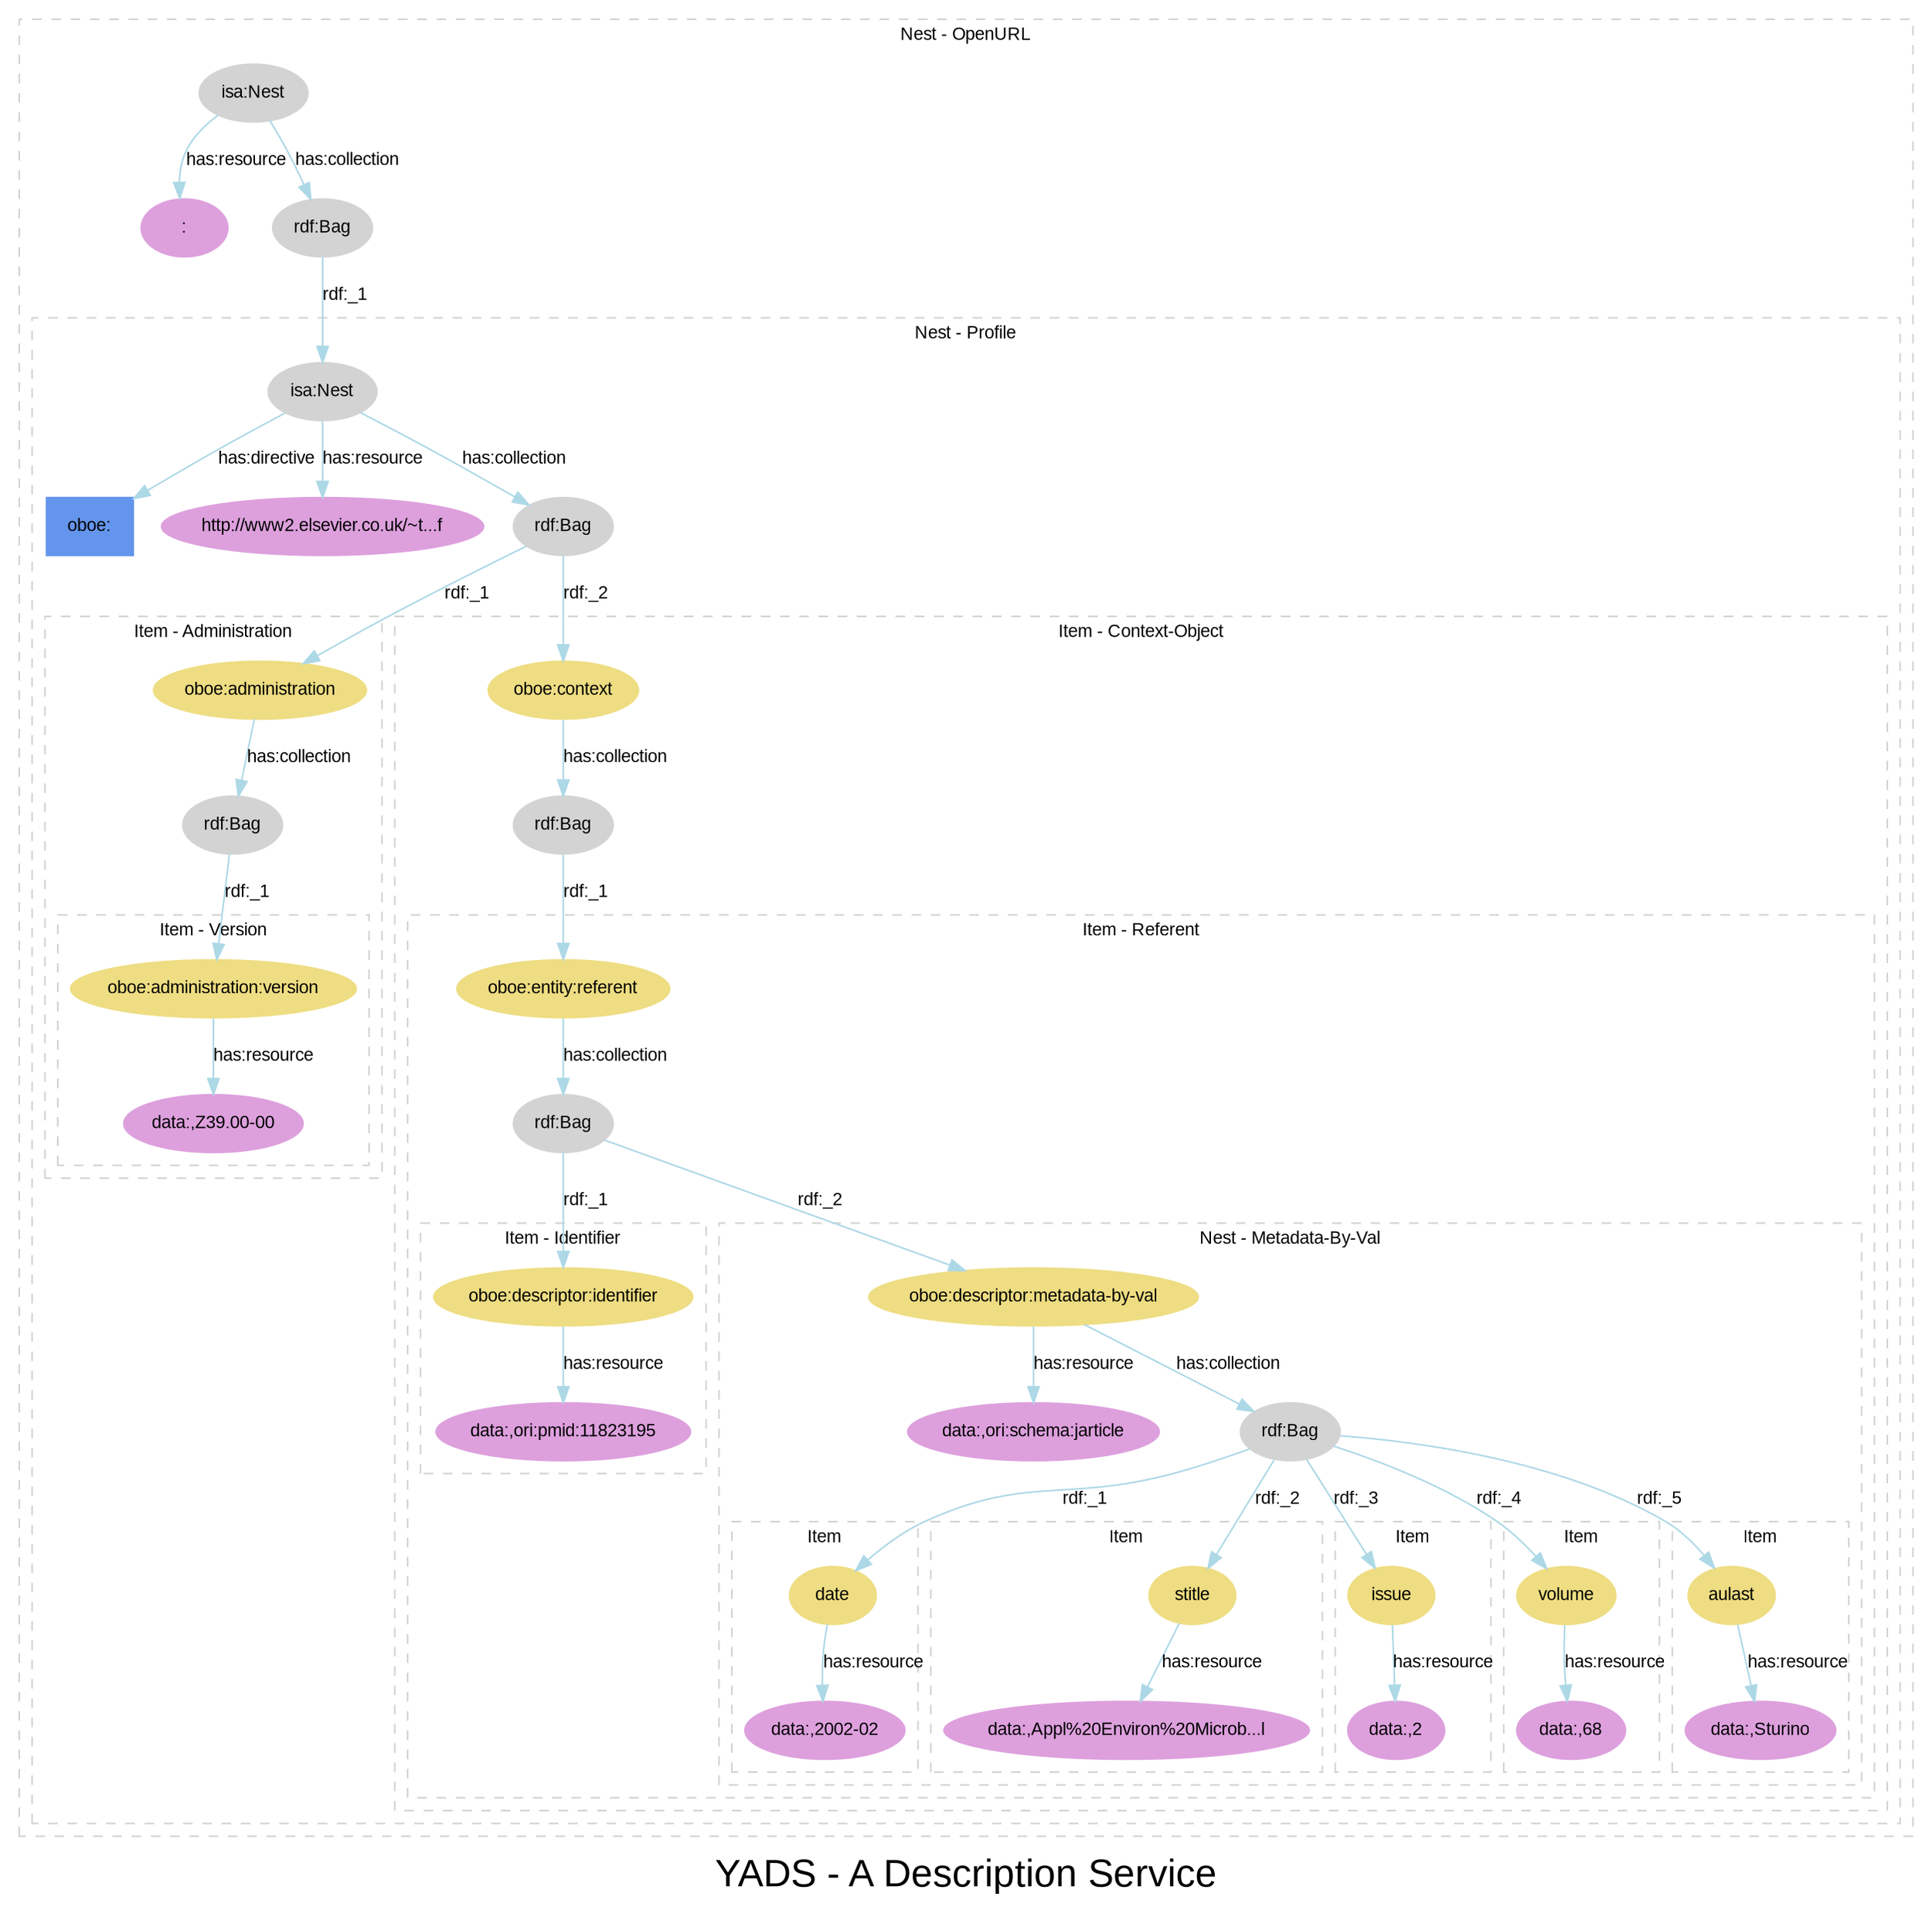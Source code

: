 
digraph yads { 

graph [
  fontname=arial, fontsize=24
  label="YADS - A Description Service"
];
node [
  fontname=arial, fontsize=11, fontcolor=black,
  style=filled, color=cornflowerblue,
];
edge [
  fontname=arial, fontsize=11, fontcolor=black,
  style=filled, color=lightblue,
];
rankdir=TB;

subgraph cluster_1 {

  style=dashed; color=lightgrey;
  fontname=arial; fontsize=11;
  fontcolor="black"; label="Nest - OpenURL";

  ":_1" [label="isa:Nest", color=lightgrey, URL="http://www2.elsevier.co.uk/~tony/1014/yads-schema-2002-04-03#Nest"];
  ":_1" -> ":" [label="has:resource", URL="http://www2.elsevier.co.uk/~tony/1014/yads-schema-2002-04-03#resource"];
  ":_1" -> ":_2" [label="has:collection", URL="http://www2.elsevier.co.uk/~tony/1014/yads-schema-2002-04-03#collection"];
  ":_2" [label="rdf:Bag", color=lightgrey];
  ":" [color=plum, URL=""];
  ":_2" [label="rdf:Bag", color=lightgrey, URL="http://www.w3.org/1999/02/22-rdf-syntax-ns#Bag"];
  ":_2" -> ":_3" [label="rdf:_1", URL="http://www.w3.org/1999/02/22-rdf-syntax-ns#_1"];
":_3" [label="isa:Nest"]

subgraph cluster_3 {

  style=dashed; color=lightgrey;
  fontname=arial; fontsize=11;
  fontcolor="black"; label="Nest - Profile";

  ":_3" [label="isa:Nest", color=lightgrey, URL="http://www2.elsevier.co.uk/~tony/1014/yads-schema-2002-04-03#Nest"];
  ":_3" -> "node_1" [label="has:directive", URL="http://www2.elsevier.co.uk/~tony/1014/yads-schema-2002-04-03#directive"];
  ":_3" -> "http://www2.elsevier.co.uk/~t...f" [label="has:resource", URL="http://www2.elsevier.co.uk/~tony/1014/yads-schema-2002-04-03#resource"];
  ":_3" -> ":_4" [label="has:collection", URL="http://www2.elsevier.co.uk/~tony/1014/yads-schema-2002-04-03#collection"];
  ":_4" [label="rdf:Bag", color=lightgrey];
  "node_1" [shape=box, label="oboe:"];
  "http://www2.elsevier.co.uk/~t...f" [color=plum, URL="http://www2.elsevier.co.uk/~tony/oboe/oboe.rdf"];
  ":_4" [label="rdf:Bag", color=lightgrey, URL="http://www.w3.org/1999/02/22-rdf-syntax-ns#Bag"];
  ":_4" -> ":_5" [label="rdf:_1", URL="http://www.w3.org/1999/02/22-rdf-syntax-ns#_1"];
":_5" [label="isa:Item"]
  ":_4" -> ":_8" [label="rdf:_2", URL="http://www.w3.org/1999/02/22-rdf-syntax-ns#_2"];
":_8" [label="isa:Item"]

subgraph cluster_5 {

  style=dashed; color=lightgrey;
  fontname=arial; fontsize=11;
  fontcolor="black"; label="Item - Administration";

  ":_5" [label="oboe:administration", color=lightgoldenrod];

  ":_5" -> ":_6" [label="has:collection", URL="http://www2.elsevier.co.uk/~tony/1014/yads-schema-2002-04-03#collection"];
  ":_6" [label="rdf:Bag", color=lightgrey];
  ":_6" [label="rdf:Bag", color=lightgrey, URL="http://www.w3.org/1999/02/22-rdf-syntax-ns#Bag"];
  ":_6" -> ":_7" [label="rdf:_1", URL="http://www.w3.org/1999/02/22-rdf-syntax-ns#_1"];
":_7" [label="isa:Item"]

subgraph cluster_7 {

  style=dashed; color=lightgrey;
  fontname=arial; fontsize=11;
  fontcolor="black"; label="Item - Version";

  ":_7" [label="oboe:administration:version", color=lightgoldenrod];

  ":_7" -> "data:,Z39.00-00" [label="has:resource", URL="http://www2.elsevier.co.uk/~tony/1014/yads-schema-2002-04-03#resource"];
  "data:,Z39.00-00" [color=plum, URL="data:,Z39.00-00"];
}

}

subgraph cluster_8 {

  style=dashed; color=lightgrey;
  fontname=arial; fontsize=11;
  fontcolor="black"; label="Item - Context-Object";

  ":_8" [label="oboe:context", color=lightgoldenrod];

  ":_8" -> ":_9" [label="has:collection", URL="http://www2.elsevier.co.uk/~tony/1014/yads-schema-2002-04-03#collection"];
  ":_9" [label="rdf:Bag", color=lightgrey];
  ":_9" [label="rdf:Bag", color=lightgrey, URL="http://www.w3.org/1999/02/22-rdf-syntax-ns#Bag"];
  ":_9" -> ":_10" [label="rdf:_1", URL="http://www.w3.org/1999/02/22-rdf-syntax-ns#_1"];
":_10" [label="isa:Item"]

subgraph cluster_10 {

  style=dashed; color=lightgrey;
  fontname=arial; fontsize=11;
  fontcolor="black"; label="Item - Referent";

  ":_10" [label="oboe:entity:referent", color=lightgoldenrod];

  ":_10" -> ":_11" [label="has:collection", URL="http://www2.elsevier.co.uk/~tony/1014/yads-schema-2002-04-03#collection"];
  ":_11" [label="rdf:Bag", color=lightgrey];
  ":_11" [label="rdf:Bag", color=lightgrey, URL="http://www.w3.org/1999/02/22-rdf-syntax-ns#Bag"];
  ":_11" -> ":_12" [label="rdf:_1", URL="http://www.w3.org/1999/02/22-rdf-syntax-ns#_1"];
":_12" [label="isa:Item"]
  ":_11" -> ":_13" [label="rdf:_2", URL="http://www.w3.org/1999/02/22-rdf-syntax-ns#_2"];
":_13" [label="isa:Nest"]

subgraph cluster_12 {

  style=dashed; color=lightgrey;
  fontname=arial; fontsize=11;
  fontcolor="black"; label="Item - Identifier";

  ":_12" [label="oboe:descriptor:identifier", color=lightgoldenrod];

  ":_12" -> "data:,ori:pmid:11823195" [label="has:resource", URL="http://www2.elsevier.co.uk/~tony/1014/yads-schema-2002-04-03#resource"];
  "data:,ori:pmid:11823195" [color=plum, URL="data:,ori:pmid:11823195"];
}

subgraph cluster_13 {

  style=dashed; color=lightgrey;
  fontname=arial; fontsize=11;
  fontcolor="black"; label="Nest - Metadata-By-Val";

  ":_13" [label="oboe:descriptor:metadata-by-val", color=lightgoldenrod];

  ":_13" -> "data:,ori:schema:jarticle" [label="has:resource", URL="http://www2.elsevier.co.uk/~tony/1014/yads-schema-2002-04-03#resource"];
  ":_13" -> ":_14" [label="has:collection", URL="http://www2.elsevier.co.uk/~tony/1014/yads-schema-2002-04-03#collection"];
  ":_14" [label="rdf:Bag", color=lightgrey];
  "data:,ori:schema:jarticle" [color=plum, URL="data:,ori:schema:jarticle"];
  ":_14" [label="rdf:Bag", color=lightgrey, URL="http://www.w3.org/1999/02/22-rdf-syntax-ns#Bag"];
  ":_14" -> ":_15" [label="rdf:_1", URL="http://www.w3.org/1999/02/22-rdf-syntax-ns#_1"];
":_15" [label="isa:Item"]
  ":_14" -> ":_16" [label="rdf:_2", URL="http://www.w3.org/1999/02/22-rdf-syntax-ns#_2"];
":_16" [label="isa:Item"]
  ":_14" -> ":_17" [label="rdf:_3", URL="http://www.w3.org/1999/02/22-rdf-syntax-ns#_3"];
":_17" [label="isa:Item"]
  ":_14" -> ":_18" [label="rdf:_4", URL="http://www.w3.org/1999/02/22-rdf-syntax-ns#_4"];
":_18" [label="isa:Item"]
  ":_14" -> ":_19" [label="rdf:_5", URL="http://www.w3.org/1999/02/22-rdf-syntax-ns#_5"];
":_19" [label="isa:Item"]

subgraph cluster_15 {

  style=dashed; color=lightgrey;
  fontname=arial; fontsize=11;
  fontcolor="black"; label="Item";

  ":_15" [label="date", color=lightgoldenrod];

  ":_15" -> "data:,2002-02" [label="has:resource", URL="http://www2.elsevier.co.uk/~tony/1014/yads-schema-2002-04-03#resource"];
  "data:,2002-02" [color=plum, URL="data:,2002-02"];
}

subgraph cluster_16 {

  style=dashed; color=lightgrey;
  fontname=arial; fontsize=11;
  fontcolor="black"; label="Item";

  ":_16" [label="stitle", color=lightgoldenrod];

  ":_16" -> "data:,Appl%20Environ%20Microb...l" [label="has:resource", URL="http://www2.elsevier.co.uk/~tony/1014/yads-schema-2002-04-03#resource"];
  "data:,Appl%20Environ%20Microb...l" [color=plum, URL="data:,Appl%20Environ%20Microbiol"];
}

subgraph cluster_17 {

  style=dashed; color=lightgrey;
  fontname=arial; fontsize=11;
  fontcolor="black"; label="Item";

  ":_17" [label="issue", color=lightgoldenrod];

  ":_17" -> "data:,2" [label="has:resource", URL="http://www2.elsevier.co.uk/~tony/1014/yads-schema-2002-04-03#resource"];
  "data:,2" [color=plum, URL="data:,2"];
}

subgraph cluster_18 {

  style=dashed; color=lightgrey;
  fontname=arial; fontsize=11;
  fontcolor="black"; label="Item";

  ":_18" [label="volume", color=lightgoldenrod];

  ":_18" -> "data:,68" [label="has:resource", URL="http://www2.elsevier.co.uk/~tony/1014/yads-schema-2002-04-03#resource"];
  "data:,68" [color=plum, URL="data:,68"];
}

subgraph cluster_19 {

  style=dashed; color=lightgrey;
  fontname=arial; fontsize=11;
  fontcolor="black"; label="Item";

  ":_19" [label="aulast", color=lightgoldenrod];

  ":_19" -> "data:,Sturino" [label="has:resource", URL="http://www2.elsevier.co.uk/~tony/1014/yads-schema-2002-04-03#resource"];
  "data:,Sturino" [color=plum, URL="data:,Sturino"];
}

}

}

}

}

}

}
